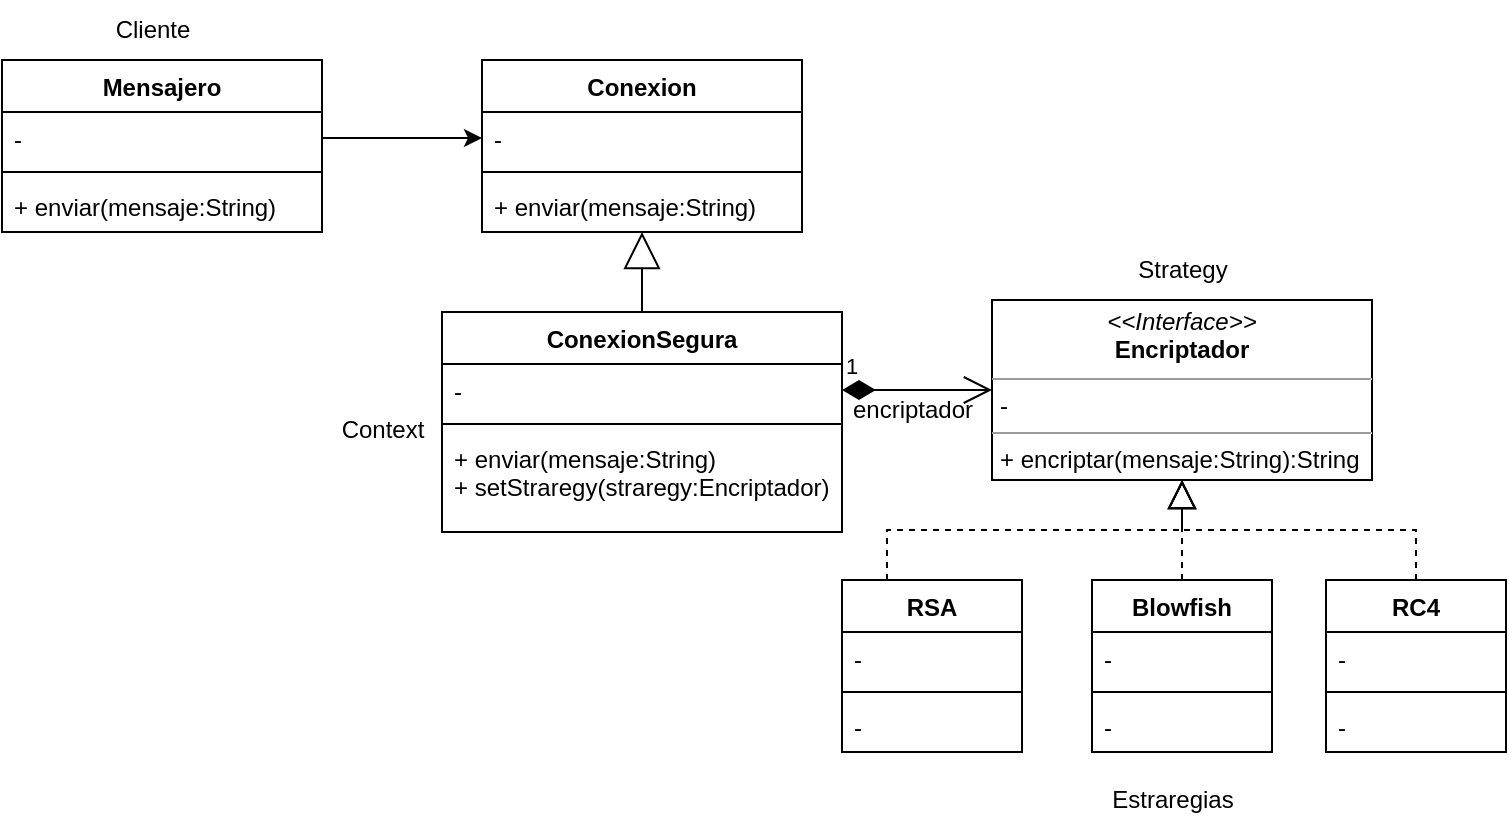 <mxfile version="21.7.5" type="device">
  <diagram name="Page-1" id="ubW_E-gtxbW-Ow26MVJW">
    <mxGraphModel dx="791" dy="972" grid="1" gridSize="10" guides="1" tooltips="1" connect="1" arrows="1" fold="1" page="1" pageScale="1" pageWidth="827" pageHeight="1169" math="0" shadow="0">
      <root>
        <mxCell id="0" />
        <mxCell id="1" parent="0" />
        <mxCell id="enwT_ADHz8jFTeSnUW35-1" value="Mensajero" style="swimlane;fontStyle=1;align=center;verticalAlign=top;childLayout=stackLayout;horizontal=1;startSize=26;horizontalStack=0;resizeParent=1;resizeParentMax=0;resizeLast=0;collapsible=1;marginBottom=0;whiteSpace=wrap;html=1;" vertex="1" parent="1">
          <mxGeometry x="75" y="200" width="160" height="86" as="geometry" />
        </mxCell>
        <mxCell id="enwT_ADHz8jFTeSnUW35-2" value="-" style="text;strokeColor=none;fillColor=none;align=left;verticalAlign=top;spacingLeft=4;spacingRight=4;overflow=hidden;rotatable=0;points=[[0,0.5],[1,0.5]];portConstraint=eastwest;whiteSpace=wrap;html=1;" vertex="1" parent="enwT_ADHz8jFTeSnUW35-1">
          <mxGeometry y="26" width="160" height="26" as="geometry" />
        </mxCell>
        <mxCell id="enwT_ADHz8jFTeSnUW35-3" value="" style="line;strokeWidth=1;fillColor=none;align=left;verticalAlign=middle;spacingTop=-1;spacingLeft=3;spacingRight=3;rotatable=0;labelPosition=right;points=[];portConstraint=eastwest;strokeColor=inherit;" vertex="1" parent="enwT_ADHz8jFTeSnUW35-1">
          <mxGeometry y="52" width="160" height="8" as="geometry" />
        </mxCell>
        <mxCell id="enwT_ADHz8jFTeSnUW35-4" value="+ enviar(mensaje:String)" style="text;strokeColor=none;fillColor=none;align=left;verticalAlign=top;spacingLeft=4;spacingRight=4;overflow=hidden;rotatable=0;points=[[0,0.5],[1,0.5]];portConstraint=eastwest;whiteSpace=wrap;html=1;" vertex="1" parent="enwT_ADHz8jFTeSnUW35-1">
          <mxGeometry y="60" width="160" height="26" as="geometry" />
        </mxCell>
        <mxCell id="enwT_ADHz8jFTeSnUW35-5" value="Conexion" style="swimlane;fontStyle=1;align=center;verticalAlign=top;childLayout=stackLayout;horizontal=1;startSize=26;horizontalStack=0;resizeParent=1;resizeParentMax=0;resizeLast=0;collapsible=1;marginBottom=0;whiteSpace=wrap;html=1;" vertex="1" parent="1">
          <mxGeometry x="315" y="200" width="160" height="86" as="geometry" />
        </mxCell>
        <mxCell id="enwT_ADHz8jFTeSnUW35-6" value="-" style="text;strokeColor=none;fillColor=none;align=left;verticalAlign=top;spacingLeft=4;spacingRight=4;overflow=hidden;rotatable=0;points=[[0,0.5],[1,0.5]];portConstraint=eastwest;whiteSpace=wrap;html=1;" vertex="1" parent="enwT_ADHz8jFTeSnUW35-5">
          <mxGeometry y="26" width="160" height="26" as="geometry" />
        </mxCell>
        <mxCell id="enwT_ADHz8jFTeSnUW35-7" value="" style="line;strokeWidth=1;fillColor=none;align=left;verticalAlign=middle;spacingTop=-1;spacingLeft=3;spacingRight=3;rotatable=0;labelPosition=right;points=[];portConstraint=eastwest;strokeColor=inherit;" vertex="1" parent="enwT_ADHz8jFTeSnUW35-5">
          <mxGeometry y="52" width="160" height="8" as="geometry" />
        </mxCell>
        <mxCell id="enwT_ADHz8jFTeSnUW35-8" value="+ enviar(mensaje:String)" style="text;strokeColor=none;fillColor=none;align=left;verticalAlign=top;spacingLeft=4;spacingRight=4;overflow=hidden;rotatable=0;points=[[0,0.5],[1,0.5]];portConstraint=eastwest;whiteSpace=wrap;html=1;" vertex="1" parent="enwT_ADHz8jFTeSnUW35-5">
          <mxGeometry y="60" width="160" height="26" as="geometry" />
        </mxCell>
        <mxCell id="enwT_ADHz8jFTeSnUW35-9" value="ConexionSegura" style="swimlane;fontStyle=1;align=center;verticalAlign=top;childLayout=stackLayout;horizontal=1;startSize=26;horizontalStack=0;resizeParent=1;resizeParentMax=0;resizeLast=0;collapsible=1;marginBottom=0;whiteSpace=wrap;html=1;" vertex="1" parent="1">
          <mxGeometry x="295" y="326" width="200" height="110" as="geometry" />
        </mxCell>
        <mxCell id="enwT_ADHz8jFTeSnUW35-10" value="-" style="text;strokeColor=none;fillColor=none;align=left;verticalAlign=top;spacingLeft=4;spacingRight=4;overflow=hidden;rotatable=0;points=[[0,0.5],[1,0.5]];portConstraint=eastwest;whiteSpace=wrap;html=1;" vertex="1" parent="enwT_ADHz8jFTeSnUW35-9">
          <mxGeometry y="26" width="200" height="26" as="geometry" />
        </mxCell>
        <mxCell id="enwT_ADHz8jFTeSnUW35-11" value="" style="line;strokeWidth=1;fillColor=none;align=left;verticalAlign=middle;spacingTop=-1;spacingLeft=3;spacingRight=3;rotatable=0;labelPosition=right;points=[];portConstraint=eastwest;strokeColor=inherit;" vertex="1" parent="enwT_ADHz8jFTeSnUW35-9">
          <mxGeometry y="52" width="200" height="8" as="geometry" />
        </mxCell>
        <mxCell id="enwT_ADHz8jFTeSnUW35-12" value="+ enviar(mensaje:String)&lt;br&gt;+ setStraregy(straregy:Encriptador)" style="text;strokeColor=none;fillColor=none;align=left;verticalAlign=top;spacingLeft=4;spacingRight=4;overflow=hidden;rotatable=0;points=[[0,0.5],[1,0.5]];portConstraint=eastwest;whiteSpace=wrap;html=1;" vertex="1" parent="enwT_ADHz8jFTeSnUW35-9">
          <mxGeometry y="60" width="200" height="50" as="geometry" />
        </mxCell>
        <mxCell id="enwT_ADHz8jFTeSnUW35-13" value="&lt;p style=&quot;margin:0px;margin-top:4px;text-align:center;&quot;&gt;&lt;i&gt;&amp;lt;&amp;lt;Interface&amp;gt;&amp;gt;&lt;/i&gt;&lt;br&gt;&lt;b&gt;Encriptador&lt;/b&gt;&lt;/p&gt;&lt;hr size=&quot;1&quot;&gt;&lt;p style=&quot;margin:0px;margin-left:4px;&quot;&gt;-&lt;/p&gt;&lt;hr size=&quot;1&quot;&gt;&lt;p style=&quot;margin:0px;margin-left:4px;&quot;&gt;+ encriptar(mensaje:String):String&lt;/p&gt;" style="verticalAlign=top;align=left;overflow=fill;fontSize=12;fontFamily=Helvetica;html=1;whiteSpace=wrap;" vertex="1" parent="1">
          <mxGeometry x="570" y="320" width="190" height="90" as="geometry" />
        </mxCell>
        <mxCell id="enwT_ADHz8jFTeSnUW35-14" value="1" style="endArrow=open;html=1;endSize=12;startArrow=diamondThin;startSize=14;startFill=1;edgeStyle=orthogonalEdgeStyle;align=left;verticalAlign=bottom;rounded=0;exitX=1;exitY=0.5;exitDx=0;exitDy=0;entryX=0;entryY=0.5;entryDx=0;entryDy=0;" edge="1" parent="1" source="enwT_ADHz8jFTeSnUW35-10" target="enwT_ADHz8jFTeSnUW35-13">
          <mxGeometry x="-1" y="3" relative="1" as="geometry">
            <mxPoint x="500" y="490" as="sourcePoint" />
            <mxPoint x="660" y="490" as="targetPoint" />
          </mxGeometry>
        </mxCell>
        <mxCell id="enwT_ADHz8jFTeSnUW35-15" value="RSA" style="swimlane;fontStyle=1;align=center;verticalAlign=top;childLayout=stackLayout;horizontal=1;startSize=26;horizontalStack=0;resizeParent=1;resizeParentMax=0;resizeLast=0;collapsible=1;marginBottom=0;whiteSpace=wrap;html=1;" vertex="1" parent="1">
          <mxGeometry x="495" y="460" width="90" height="86" as="geometry" />
        </mxCell>
        <mxCell id="enwT_ADHz8jFTeSnUW35-16" value="-" style="text;strokeColor=none;fillColor=none;align=left;verticalAlign=top;spacingLeft=4;spacingRight=4;overflow=hidden;rotatable=0;points=[[0,0.5],[1,0.5]];portConstraint=eastwest;whiteSpace=wrap;html=1;" vertex="1" parent="enwT_ADHz8jFTeSnUW35-15">
          <mxGeometry y="26" width="90" height="26" as="geometry" />
        </mxCell>
        <mxCell id="enwT_ADHz8jFTeSnUW35-17" value="" style="line;strokeWidth=1;fillColor=none;align=left;verticalAlign=middle;spacingTop=-1;spacingLeft=3;spacingRight=3;rotatable=0;labelPosition=right;points=[];portConstraint=eastwest;strokeColor=inherit;" vertex="1" parent="enwT_ADHz8jFTeSnUW35-15">
          <mxGeometry y="52" width="90" height="8" as="geometry" />
        </mxCell>
        <mxCell id="enwT_ADHz8jFTeSnUW35-18" value="-" style="text;strokeColor=none;fillColor=none;align=left;verticalAlign=top;spacingLeft=4;spacingRight=4;overflow=hidden;rotatable=0;points=[[0,0.5],[1,0.5]];portConstraint=eastwest;whiteSpace=wrap;html=1;" vertex="1" parent="enwT_ADHz8jFTeSnUW35-15">
          <mxGeometry y="60" width="90" height="26" as="geometry" />
        </mxCell>
        <mxCell id="enwT_ADHz8jFTeSnUW35-19" value="Blowfish" style="swimlane;fontStyle=1;align=center;verticalAlign=top;childLayout=stackLayout;horizontal=1;startSize=26;horizontalStack=0;resizeParent=1;resizeParentMax=0;resizeLast=0;collapsible=1;marginBottom=0;whiteSpace=wrap;html=1;" vertex="1" parent="1">
          <mxGeometry x="620" y="460" width="90" height="86" as="geometry" />
        </mxCell>
        <mxCell id="enwT_ADHz8jFTeSnUW35-20" value="-" style="text;strokeColor=none;fillColor=none;align=left;verticalAlign=top;spacingLeft=4;spacingRight=4;overflow=hidden;rotatable=0;points=[[0,0.5],[1,0.5]];portConstraint=eastwest;whiteSpace=wrap;html=1;" vertex="1" parent="enwT_ADHz8jFTeSnUW35-19">
          <mxGeometry y="26" width="90" height="26" as="geometry" />
        </mxCell>
        <mxCell id="enwT_ADHz8jFTeSnUW35-21" value="" style="line;strokeWidth=1;fillColor=none;align=left;verticalAlign=middle;spacingTop=-1;spacingLeft=3;spacingRight=3;rotatable=0;labelPosition=right;points=[];portConstraint=eastwest;strokeColor=inherit;" vertex="1" parent="enwT_ADHz8jFTeSnUW35-19">
          <mxGeometry y="52" width="90" height="8" as="geometry" />
        </mxCell>
        <mxCell id="enwT_ADHz8jFTeSnUW35-22" value="-" style="text;strokeColor=none;fillColor=none;align=left;verticalAlign=top;spacingLeft=4;spacingRight=4;overflow=hidden;rotatable=0;points=[[0,0.5],[1,0.5]];portConstraint=eastwest;whiteSpace=wrap;html=1;" vertex="1" parent="enwT_ADHz8jFTeSnUW35-19">
          <mxGeometry y="60" width="90" height="26" as="geometry" />
        </mxCell>
        <mxCell id="enwT_ADHz8jFTeSnUW35-23" value="RC4" style="swimlane;fontStyle=1;align=center;verticalAlign=top;childLayout=stackLayout;horizontal=1;startSize=26;horizontalStack=0;resizeParent=1;resizeParentMax=0;resizeLast=0;collapsible=1;marginBottom=0;whiteSpace=wrap;html=1;" vertex="1" parent="1">
          <mxGeometry x="737" y="460" width="90" height="86" as="geometry" />
        </mxCell>
        <mxCell id="enwT_ADHz8jFTeSnUW35-24" value="-" style="text;strokeColor=none;fillColor=none;align=left;verticalAlign=top;spacingLeft=4;spacingRight=4;overflow=hidden;rotatable=0;points=[[0,0.5],[1,0.5]];portConstraint=eastwest;whiteSpace=wrap;html=1;" vertex="1" parent="enwT_ADHz8jFTeSnUW35-23">
          <mxGeometry y="26" width="90" height="26" as="geometry" />
        </mxCell>
        <mxCell id="enwT_ADHz8jFTeSnUW35-25" value="" style="line;strokeWidth=1;fillColor=none;align=left;verticalAlign=middle;spacingTop=-1;spacingLeft=3;spacingRight=3;rotatable=0;labelPosition=right;points=[];portConstraint=eastwest;strokeColor=inherit;" vertex="1" parent="enwT_ADHz8jFTeSnUW35-23">
          <mxGeometry y="52" width="90" height="8" as="geometry" />
        </mxCell>
        <mxCell id="enwT_ADHz8jFTeSnUW35-26" value="-" style="text;strokeColor=none;fillColor=none;align=left;verticalAlign=top;spacingLeft=4;spacingRight=4;overflow=hidden;rotatable=0;points=[[0,0.5],[1,0.5]];portConstraint=eastwest;whiteSpace=wrap;html=1;" vertex="1" parent="enwT_ADHz8jFTeSnUW35-23">
          <mxGeometry y="60" width="90" height="26" as="geometry" />
        </mxCell>
        <mxCell id="enwT_ADHz8jFTeSnUW35-28" value="" style="endArrow=block;dashed=1;endFill=0;endSize=12;html=1;rounded=0;exitX=0.25;exitY=0;exitDx=0;exitDy=0;entryX=0.5;entryY=1;entryDx=0;entryDy=0;edgeStyle=orthogonalEdgeStyle;" edge="1" parent="1" source="enwT_ADHz8jFTeSnUW35-15" target="enwT_ADHz8jFTeSnUW35-13">
          <mxGeometry width="160" relative="1" as="geometry">
            <mxPoint x="590" y="470" as="sourcePoint" />
            <mxPoint x="750" y="470" as="targetPoint" />
          </mxGeometry>
        </mxCell>
        <mxCell id="enwT_ADHz8jFTeSnUW35-30" value="" style="endArrow=block;dashed=1;endFill=0;endSize=12;html=1;rounded=0;exitX=0.5;exitY=0;exitDx=0;exitDy=0;entryX=0.5;entryY=1;entryDx=0;entryDy=0;edgeStyle=orthogonalEdgeStyle;" edge="1" parent="1" source="enwT_ADHz8jFTeSnUW35-19" target="enwT_ADHz8jFTeSnUW35-13">
          <mxGeometry width="160" relative="1" as="geometry">
            <mxPoint x="528" y="470" as="sourcePoint" />
            <mxPoint x="675" y="420" as="targetPoint" />
          </mxGeometry>
        </mxCell>
        <mxCell id="enwT_ADHz8jFTeSnUW35-31" value="" style="endArrow=block;dashed=1;endFill=0;endSize=12;html=1;rounded=0;exitX=0.5;exitY=0;exitDx=0;exitDy=0;entryX=0.5;entryY=1;entryDx=0;entryDy=0;edgeStyle=orthogonalEdgeStyle;" edge="1" parent="1" source="enwT_ADHz8jFTeSnUW35-23" target="enwT_ADHz8jFTeSnUW35-13">
          <mxGeometry width="160" relative="1" as="geometry">
            <mxPoint x="528" y="470" as="sourcePoint" />
            <mxPoint x="675" y="420" as="targetPoint" />
          </mxGeometry>
        </mxCell>
        <mxCell id="enwT_ADHz8jFTeSnUW35-32" value="" style="endArrow=classic;html=1;rounded=0;exitX=1;exitY=0.5;exitDx=0;exitDy=0;entryX=0;entryY=0.5;entryDx=0;entryDy=0;" edge="1" parent="1" source="enwT_ADHz8jFTeSnUW35-2" target="enwT_ADHz8jFTeSnUW35-6">
          <mxGeometry width="50" height="50" relative="1" as="geometry">
            <mxPoint x="255" y="270" as="sourcePoint" />
            <mxPoint x="365" y="320" as="targetPoint" />
          </mxGeometry>
        </mxCell>
        <mxCell id="enwT_ADHz8jFTeSnUW35-33" value="" style="endArrow=block;endSize=16;endFill=0;html=1;rounded=0;exitX=0.5;exitY=0;exitDx=0;exitDy=0;entryX=0.5;entryY=1;entryDx=0;entryDy=0;" edge="1" parent="1" source="enwT_ADHz8jFTeSnUW35-9" target="enwT_ADHz8jFTeSnUW35-5">
          <mxGeometry width="160" relative="1" as="geometry">
            <mxPoint x="320" y="340" as="sourcePoint" />
            <mxPoint x="400" y="290" as="targetPoint" />
          </mxGeometry>
        </mxCell>
        <mxCell id="enwT_ADHz8jFTeSnUW35-34" value="encriptador" style="text;html=1;align=center;verticalAlign=middle;resizable=0;points=[];autosize=1;strokeColor=none;fillColor=none;" vertex="1" parent="1">
          <mxGeometry x="490" y="360" width="80" height="30" as="geometry" />
        </mxCell>
        <mxCell id="enwT_ADHz8jFTeSnUW35-35" value="Estraregias" style="text;html=1;align=center;verticalAlign=middle;resizable=0;points=[];autosize=1;strokeColor=none;fillColor=none;" vertex="1" parent="1">
          <mxGeometry x="620" y="555" width="80" height="30" as="geometry" />
        </mxCell>
        <mxCell id="enwT_ADHz8jFTeSnUW35-36" value="Strategy" style="text;html=1;align=center;verticalAlign=middle;resizable=0;points=[];autosize=1;strokeColor=none;fillColor=none;" vertex="1" parent="1">
          <mxGeometry x="630" y="290" width="70" height="30" as="geometry" />
        </mxCell>
        <mxCell id="enwT_ADHz8jFTeSnUW35-37" value="Context" style="text;html=1;align=center;verticalAlign=middle;resizable=0;points=[];autosize=1;strokeColor=none;fillColor=none;" vertex="1" parent="1">
          <mxGeometry x="235" y="370" width="60" height="30" as="geometry" />
        </mxCell>
        <mxCell id="enwT_ADHz8jFTeSnUW35-38" value="Cliente" style="text;html=1;align=center;verticalAlign=middle;resizable=0;points=[];autosize=1;strokeColor=none;fillColor=none;" vertex="1" parent="1">
          <mxGeometry x="120" y="170" width="60" height="30" as="geometry" />
        </mxCell>
      </root>
    </mxGraphModel>
  </diagram>
</mxfile>
